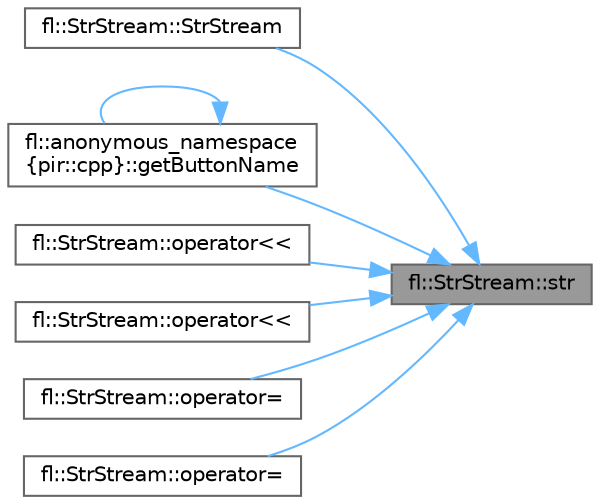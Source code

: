 digraph "fl::StrStream::str"
{
 // INTERACTIVE_SVG=YES
 // LATEX_PDF_SIZE
  bgcolor="transparent";
  edge [fontname=Helvetica,fontsize=10,labelfontname=Helvetica,labelfontsize=10];
  node [fontname=Helvetica,fontsize=10,shape=box,height=0.2,width=0.4];
  rankdir="RL";
  Node1 [id="Node000001",label="fl::StrStream::str",height=0.2,width=0.4,color="gray40", fillcolor="grey60", style="filled", fontcolor="black",tooltip=" "];
  Node1 -> Node2 [id="edge1_Node000001_Node000002",dir="back",color="steelblue1",style="solid",tooltip=" "];
  Node2 [id="Node000002",label="fl::StrStream::StrStream",height=0.2,width=0.4,color="grey40", fillcolor="white", style="filled",URL="$d4/dc6/classfl_1_1_str_stream_a6b17c69b056a37c07f139cd2ceebc896.html#a6b17c69b056a37c07f139cd2ceebc896",tooltip=" "];
  Node1 -> Node3 [id="edge2_Node000001_Node000003",dir="back",color="steelblue1",style="solid",tooltip=" "];
  Node3 [id="Node000003",label="fl::anonymous_namespace\l\{pir::cpp\}::getButtonName",height=0.2,width=0.4,color="grey40", fillcolor="white", style="filled",URL="$dd/d25/namespacefl_1_1anonymous__namespace_02pir_8cpp_03_a974e00df7d29cb64afc189939a52ca10.html#a974e00df7d29cb64afc189939a52ca10",tooltip=" "];
  Node3 -> Node3 [id="edge3_Node000003_Node000003",dir="back",color="steelblue1",style="solid",tooltip=" "];
  Node1 -> Node4 [id="edge4_Node000001_Node000004",dir="back",color="steelblue1",style="solid",tooltip=" "];
  Node4 [id="Node000004",label="fl::StrStream::operator\<\<",height=0.2,width=0.4,color="grey40", fillcolor="white", style="filled",URL="$d4/dc6/classfl_1_1_str_stream_a9aaa46966f225a08b7ba8b84a04743c5.html#a9aaa46966f225a08b7ba8b84a04743c5",tooltip=" "];
  Node1 -> Node5 [id="edge5_Node000001_Node000005",dir="back",color="steelblue1",style="solid",tooltip=" "];
  Node5 [id="Node000005",label="fl::StrStream::operator\<\<",height=0.2,width=0.4,color="grey40", fillcolor="white", style="filled",URL="$d4/dc6/classfl_1_1_str_stream_a78b3c2bfd0a285b9c768b4d56a86a63e.html#a78b3c2bfd0a285b9c768b4d56a86a63e",tooltip=" "];
  Node1 -> Node6 [id="edge6_Node000001_Node000006",dir="back",color="steelblue1",style="solid",tooltip=" "];
  Node6 [id="Node000006",label="fl::StrStream::operator=",height=0.2,width=0.4,color="grey40", fillcolor="white", style="filled",URL="$d4/dc6/classfl_1_1_str_stream_ae590836903e2e1925aa93f35376a85c7.html#ae590836903e2e1925aa93f35376a85c7",tooltip=" "];
  Node1 -> Node7 [id="edge7_Node000001_Node000007",dir="back",color="steelblue1",style="solid",tooltip=" "];
  Node7 [id="Node000007",label="fl::StrStream::operator=",height=0.2,width=0.4,color="grey40", fillcolor="white", style="filled",URL="$d4/dc6/classfl_1_1_str_stream_aa0cac9b024b79e65b4cc7c656447258f.html#aa0cac9b024b79e65b4cc7c656447258f",tooltip=" "];
}

